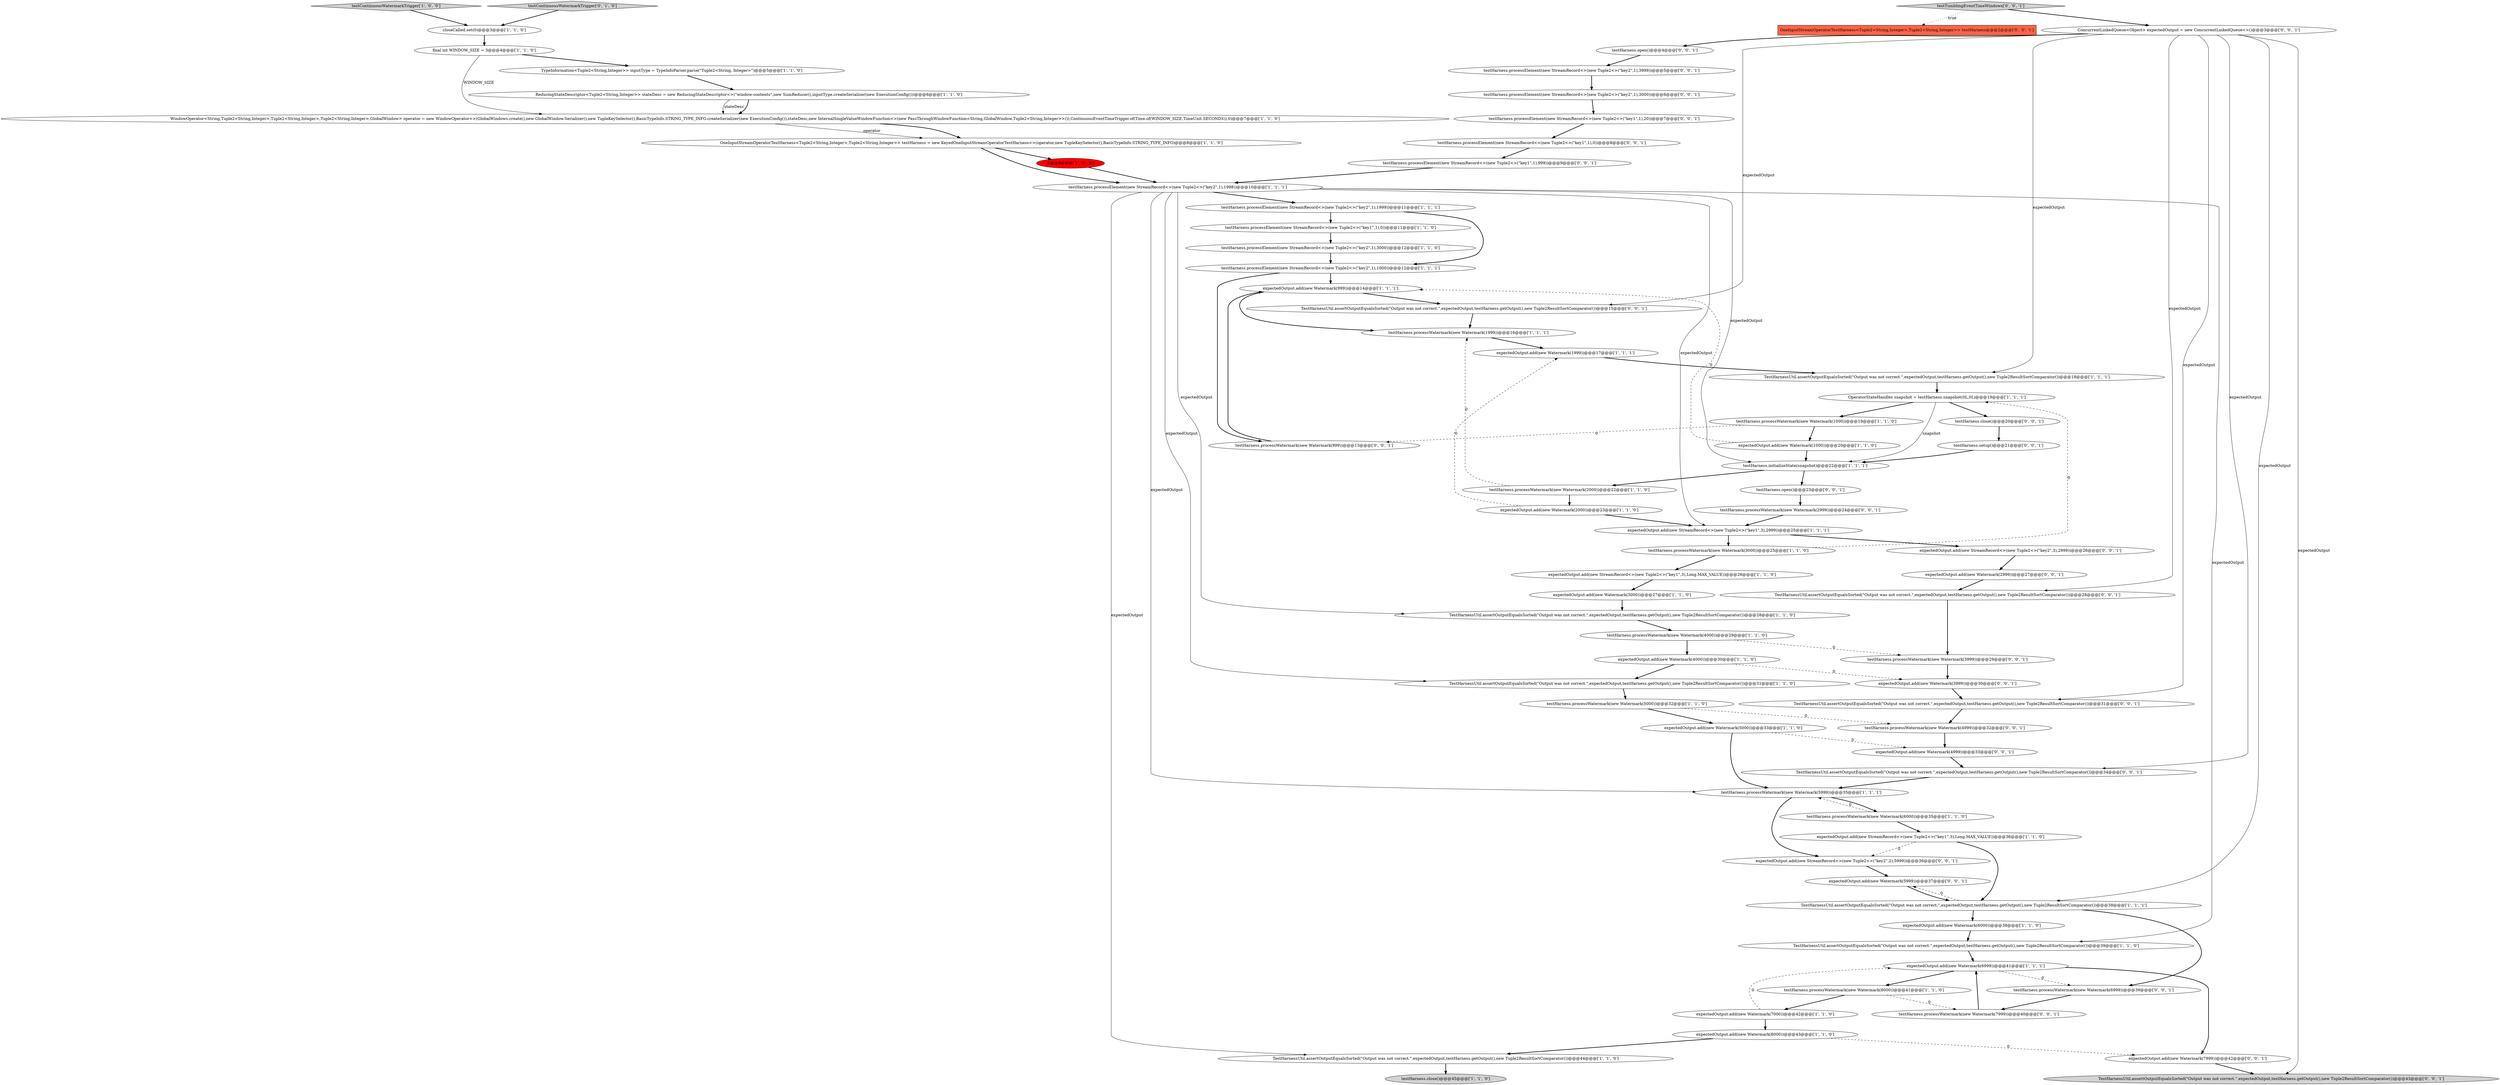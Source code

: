 digraph {
31 [style = filled, label = "expectedOutput.add(new Watermark(999))@@@14@@@['1', '1', '1']", fillcolor = white, shape = ellipse image = "AAA0AAABBB1BBB"];
65 [style = filled, label = "OneInputStreamOperatorTestHarness<Tuple2<String,Integer>,Tuple2<String,Integer>> testHarness@@@2@@@['0', '0', '1']", fillcolor = tomato, shape = box image = "AAA0AAABBB3BBB"];
13 [style = filled, label = "expectedOutput.add(new Watermark(1999))@@@17@@@['1', '1', '1']", fillcolor = white, shape = ellipse image = "AAA0AAABBB1BBB"];
47 [style = filled, label = "testHarness.processElement(new StreamRecord<>(new Tuple2<>(\"key1\",1),999))@@@9@@@['0', '0', '1']", fillcolor = white, shape = ellipse image = "AAA0AAABBB3BBB"];
68 [style = filled, label = "testHarness.processElement(new StreamRecord<>(new Tuple2<>(\"key2\",1),3999))@@@5@@@['0', '0', '1']", fillcolor = white, shape = ellipse image = "AAA0AAABBB3BBB"];
35 [style = filled, label = "expectedOutput.add(new Watermark(5000))@@@33@@@['1', '1', '0']", fillcolor = white, shape = ellipse image = "AAA0AAABBB1BBB"];
52 [style = filled, label = "TestHarnessUtil.assertOutputEqualsSorted(\"Output was not correct.\",expectedOutput,testHarness.getOutput(),new Tuple2ResultSortComparator())@@@31@@@['0', '0', '1']", fillcolor = white, shape = ellipse image = "AAA0AAABBB3BBB"];
0 [style = filled, label = "testHarness.processElement(new StreamRecord<>(new Tuple2<>(\"key2\",1),1000))@@@12@@@['1', '1', '1']", fillcolor = white, shape = ellipse image = "AAA0AAABBB1BBB"];
2 [style = filled, label = "expectedOutput.add(new Watermark(7000))@@@42@@@['1', '1', '0']", fillcolor = white, shape = ellipse image = "AAA0AAABBB1BBB"];
25 [style = filled, label = "TypeInformation<Tuple2<String,Integer>> inputType = TypeInfoParser.parse(\"Tuple2<String, Integer>\")@@@5@@@['1', '1', '0']", fillcolor = white, shape = ellipse image = "AAA0AAABBB1BBB"];
37 [style = filled, label = "ReducingStateDescriptor<Tuple2<String,Integer>> stateDesc = new ReducingStateDescriptor<>(\"window-contents\",new SumReducer(),inputType.createSerializer(new ExecutionConfig()))@@@6@@@['1', '1', '0']", fillcolor = white, shape = ellipse image = "AAA0AAABBB1BBB"];
40 [style = filled, label = "TestHarnessUtil.assertOutputEqualsSorted(\"Output was not correct.\",expectedOutput,testHarness.getOutput(),new Tuple2ResultSortComparator())@@@18@@@['1', '1', '1']", fillcolor = white, shape = ellipse image = "AAA0AAABBB1BBB"];
11 [style = filled, label = "testHarness.processWatermark(new Watermark(6000))@@@35@@@['1', '1', '0']", fillcolor = white, shape = ellipse image = "AAA0AAABBB1BBB"];
38 [style = filled, label = "testHarness.close()@@@45@@@['1', '1', '0']", fillcolor = lightgray, shape = ellipse image = "AAA0AAABBB1BBB"];
24 [style = filled, label = "expectedOutput.add(new Watermark(1000))@@@20@@@['1', '1', '0']", fillcolor = white, shape = ellipse image = "AAA0AAABBB1BBB"];
36 [style = filled, label = "expectedOutput.add(new Watermark(2000))@@@23@@@['1', '1', '0']", fillcolor = white, shape = ellipse image = "AAA0AAABBB1BBB"];
70 [style = filled, label = "testHarness.processElement(new StreamRecord<>(new Tuple2<>(\"key1\",1),0))@@@8@@@['0', '0', '1']", fillcolor = white, shape = ellipse image = "AAA0AAABBB3BBB"];
15 [style = filled, label = "testHarness.processWatermark(new Watermark(8000))@@@41@@@['1', '1', '0']", fillcolor = white, shape = ellipse image = "AAA0AAABBB1BBB"];
22 [style = filled, label = "expectedOutput.add(new Watermark(6000))@@@38@@@['1', '1', '0']", fillcolor = white, shape = ellipse image = "AAA0AAABBB1BBB"];
1 [style = filled, label = "expectedOutput.add(new Watermark(4000))@@@30@@@['1', '1', '0']", fillcolor = white, shape = ellipse image = "AAA0AAABBB1BBB"];
50 [style = filled, label = "TestHarnessUtil.assertOutputEqualsSorted(\"Output was not correct.\",expectedOutput,testHarness.getOutput(),new Tuple2ResultSortComparator())@@@28@@@['0', '0', '1']", fillcolor = white, shape = ellipse image = "AAA0AAABBB3BBB"];
73 [style = filled, label = "expectedOutput.add(new Watermark(7999))@@@42@@@['0', '0', '1']", fillcolor = white, shape = ellipse image = "AAA0AAABBB3BBB"];
28 [style = filled, label = "testHarness.processWatermark(new Watermark(4000))@@@29@@@['1', '1', '0']", fillcolor = white, shape = ellipse image = "AAA0AAABBB1BBB"];
18 [style = filled, label = "testHarness.processElement(new StreamRecord<>(new Tuple2<>(\"key1\",1),0))@@@11@@@['1', '1', '0']", fillcolor = white, shape = ellipse image = "AAA0AAABBB1BBB"];
53 [style = filled, label = "expectedOutput.add(new StreamRecord<>(new Tuple2<>(\"key2\",3),2999))@@@26@@@['0', '0', '1']", fillcolor = white, shape = ellipse image = "AAA0AAABBB3BBB"];
61 [style = filled, label = "TestHarnessUtil.assertOutputEqualsSorted(\"Output was not correct.\",expectedOutput,testHarness.getOutput(),new Tuple2ResultSortComparator())@@@15@@@['0', '0', '1']", fillcolor = white, shape = ellipse image = "AAA0AAABBB3BBB"];
19 [style = filled, label = "expectedOutput.add(new StreamRecord<>(new Tuple2<>(\"key1\",3),2999))@@@25@@@['1', '1', '1']", fillcolor = white, shape = ellipse image = "AAA0AAABBB1BBB"];
34 [style = filled, label = "expectedOutput.add(new Watermark(3000))@@@27@@@['1', '1', '0']", fillcolor = white, shape = ellipse image = "AAA0AAABBB1BBB"];
62 [style = filled, label = "testHarness.open()@@@23@@@['0', '0', '1']", fillcolor = white, shape = ellipse image = "AAA0AAABBB3BBB"];
54 [style = filled, label = "expectedOutput.add(new Watermark(4999))@@@33@@@['0', '0', '1']", fillcolor = white, shape = ellipse image = "AAA0AAABBB3BBB"];
60 [style = filled, label = "testHarness.open()@@@4@@@['0', '0', '1']", fillcolor = white, shape = ellipse image = "AAA0AAABBB3BBB"];
10 [style = filled, label = "OperatorStateHandles snapshot = testHarness.snapshot(0L,0L)@@@19@@@['1', '1', '1']", fillcolor = white, shape = ellipse image = "AAA0AAABBB1BBB"];
46 [style = filled, label = "testHarness.processWatermark(new Watermark(7999))@@@40@@@['0', '0', '1']", fillcolor = white, shape = ellipse image = "AAA0AAABBB3BBB"];
29 [style = filled, label = "testHarness.processWatermark(new Watermark(5000))@@@32@@@['1', '1', '0']", fillcolor = white, shape = ellipse image = "AAA0AAABBB1BBB"];
23 [style = filled, label = "testHarness.initializeState(snapshot)@@@22@@@['1', '1', '1']", fillcolor = white, shape = ellipse image = "AAA0AAABBB1BBB"];
30 [style = filled, label = "@@@9@@@['1', '0', '0']", fillcolor = red, shape = ellipse image = "AAA1AAABBB1BBB"];
33 [style = filled, label = "testHarness.processWatermark(new Watermark(2000))@@@22@@@['1', '1', '0']", fillcolor = white, shape = ellipse image = "AAA0AAABBB1BBB"];
4 [style = filled, label = "TestHarnessUtil.assertOutputEqualsSorted(\"Output was not correct.\",expectedOutput,testHarness.getOutput(),new Tuple2ResultSortComparator())@@@31@@@['1', '1', '0']", fillcolor = white, shape = ellipse image = "AAA0AAABBB1BBB"];
12 [style = filled, label = "closeCalled.set(0)@@@3@@@['1', '1', '0']", fillcolor = white, shape = ellipse image = "AAA0AAABBB1BBB"];
69 [style = filled, label = "testHarness.processWatermark(new Watermark(999))@@@13@@@['0', '0', '1']", fillcolor = white, shape = ellipse image = "AAA0AAABBB3BBB"];
55 [style = filled, label = "testHarness.setup()@@@21@@@['0', '0', '1']", fillcolor = white, shape = ellipse image = "AAA0AAABBB3BBB"];
71 [style = filled, label = "expectedOutput.add(new Watermark(5999))@@@37@@@['0', '0', '1']", fillcolor = white, shape = ellipse image = "AAA0AAABBB3BBB"];
32 [style = filled, label = "testHarness.processElement(new StreamRecord<>(new Tuple2<>(\"key2\",1),1998))@@@10@@@['1', '1', '1']", fillcolor = white, shape = ellipse image = "AAA0AAABBB1BBB"];
5 [style = filled, label = "testHarness.processWatermark(new Watermark(5999))@@@35@@@['1', '1', '1']", fillcolor = white, shape = ellipse image = "AAA0AAABBB1BBB"];
43 [style = filled, label = "final int WINDOW_SIZE = 3@@@4@@@['1', '1', '0']", fillcolor = white, shape = ellipse image = "AAA0AAABBB1BBB"];
48 [style = filled, label = "TestHarnessUtil.assertOutputEqualsSorted(\"Output was not correct.\",expectedOutput,testHarness.getOutput(),new Tuple2ResultSortComparator())@@@43@@@['0', '0', '1']", fillcolor = lightgray, shape = ellipse image = "AAA0AAABBB3BBB"];
57 [style = filled, label = "testHarness.processWatermark(new Watermark(2999))@@@24@@@['0', '0', '1']", fillcolor = white, shape = ellipse image = "AAA0AAABBB3BBB"];
72 [style = filled, label = "ConcurrentLinkedQueue<Object> expectedOutput = new ConcurrentLinkedQueue<>()@@@3@@@['0', '0', '1']", fillcolor = white, shape = ellipse image = "AAA0AAABBB3BBB"];
75 [style = filled, label = "testHarness.processElement(new StreamRecord<>(new Tuple2<>(\"key1\",1),20))@@@7@@@['0', '0', '1']", fillcolor = white, shape = ellipse image = "AAA0AAABBB3BBB"];
14 [style = filled, label = "expectedOutput.add(new Watermark(6999))@@@41@@@['1', '1', '1']", fillcolor = white, shape = ellipse image = "AAA0AAABBB1BBB"];
27 [style = filled, label = "testHarness.processElement(new StreamRecord<>(new Tuple2<>(\"key2\",1),1999))@@@11@@@['1', '1', '1']", fillcolor = white, shape = ellipse image = "AAA0AAABBB1BBB"];
9 [style = filled, label = "testContinuousWatermarkTrigger['1', '0', '0']", fillcolor = lightgray, shape = diamond image = "AAA0AAABBB1BBB"];
20 [style = filled, label = "expectedOutput.add(new StreamRecord<>(new Tuple2<>(\"key1\",3),Long.MAX_VALUE))@@@36@@@['1', '1', '0']", fillcolor = white, shape = ellipse image = "AAA0AAABBB1BBB"];
7 [style = filled, label = "OneInputStreamOperatorTestHarness<Tuple2<String,Integer>,Tuple2<String,Integer>> testHarness = new KeyedOneInputStreamOperatorTestHarness<>(operator,new TupleKeySelector(),BasicTypeInfo.STRING_TYPE_INFO)@@@8@@@['1', '1', '0']", fillcolor = white, shape = ellipse image = "AAA0AAABBB1BBB"];
39 [style = filled, label = "testHarness.processWatermark(new Watermark(1999))@@@16@@@['1', '1', '1']", fillcolor = white, shape = ellipse image = "AAA0AAABBB1BBB"];
8 [style = filled, label = "TestHarnessUtil.assertOutputEqualsSorted(\"Output was not correct.\",expectedOutput,testHarness.getOutput(),new Tuple2ResultSortComparator())@@@28@@@['1', '1', '0']", fillcolor = white, shape = ellipse image = "AAA0AAABBB1BBB"];
41 [style = filled, label = "expectedOutput.add(new Watermark(8000))@@@43@@@['1', '1', '0']", fillcolor = white, shape = ellipse image = "AAA0AAABBB1BBB"];
44 [style = filled, label = "TestHarnessUtil.assertOutputEqualsSorted(\"Output was not correct.\",expectedOutput,testHarness.getOutput(),new Tuple2ResultSortComparator())@@@44@@@['1', '1', '0']", fillcolor = white, shape = ellipse image = "AAA0AAABBB1BBB"];
51 [style = filled, label = "testHarness.processWatermark(new Watermark(6999))@@@39@@@['0', '0', '1']", fillcolor = white, shape = ellipse image = "AAA0AAABBB3BBB"];
59 [style = filled, label = "expectedOutput.add(new Watermark(3999))@@@30@@@['0', '0', '1']", fillcolor = white, shape = ellipse image = "AAA0AAABBB3BBB"];
56 [style = filled, label = "testHarness.processWatermark(new Watermark(4999))@@@32@@@['0', '0', '1']", fillcolor = white, shape = ellipse image = "AAA0AAABBB3BBB"];
45 [style = filled, label = "testContinuousWatermarkTrigger['0', '1', '0']", fillcolor = lightgray, shape = diamond image = "AAA0AAABBB2BBB"];
26 [style = filled, label = "testHarness.processElement(new StreamRecord<>(new Tuple2<>(\"key2\",1),3000))@@@12@@@['1', '1', '0']", fillcolor = white, shape = ellipse image = "AAA0AAABBB1BBB"];
66 [style = filled, label = "testTumblingEventTimeWindows['0', '0', '1']", fillcolor = lightgray, shape = diamond image = "AAA0AAABBB3BBB"];
49 [style = filled, label = "expectedOutput.add(new Watermark(2999))@@@27@@@['0', '0', '1']", fillcolor = white, shape = ellipse image = "AAA0AAABBB3BBB"];
16 [style = filled, label = "WindowOperator<String,Tuple2<String,Integer>,Tuple2<String,Integer>,Tuple2<String,Integer>,GlobalWindow> operator = new WindowOperator<>(GlobalWindows.create(),new GlobalWindow.Serializer(),new TupleKeySelector(),BasicTypeInfo.STRING_TYPE_INFO.createSerializer(new ExecutionConfig()),stateDesc,new InternalSingleValueWindowFunction<>(new PassThroughWindowFunction<String,GlobalWindow,Tuple2<String,Integer>>()),ContinuousEventTimeTrigger.of(Time.of(WINDOW_SIZE,TimeUnit.SECONDS)),0)@@@7@@@['1', '1', '0']", fillcolor = white, shape = ellipse image = "AAA0AAABBB1BBB"];
67 [style = filled, label = "expectedOutput.add(new StreamRecord<>(new Tuple2<>(\"key2\",2),5999))@@@36@@@['0', '0', '1']", fillcolor = white, shape = ellipse image = "AAA0AAABBB3BBB"];
17 [style = filled, label = "TestHarnessUtil.assertOutputEqualsSorted(\"Output was not correct.\",expectedOutput,testHarness.getOutput(),new Tuple2ResultSortComparator())@@@38@@@['1', '1', '1']", fillcolor = white, shape = ellipse image = "AAA0AAABBB1BBB"];
63 [style = filled, label = "testHarness.processWatermark(new Watermark(3999))@@@29@@@['0', '0', '1']", fillcolor = white, shape = ellipse image = "AAA0AAABBB3BBB"];
21 [style = filled, label = "testHarness.processWatermark(new Watermark(3000))@@@25@@@['1', '1', '0']", fillcolor = white, shape = ellipse image = "AAA0AAABBB1BBB"];
42 [style = filled, label = "TestHarnessUtil.assertOutputEqualsSorted(\"Output was not correct.\",expectedOutput,testHarness.getOutput(),new Tuple2ResultSortComparator())@@@39@@@['1', '1', '0']", fillcolor = white, shape = ellipse image = "AAA0AAABBB1BBB"];
74 [style = filled, label = "testHarness.processElement(new StreamRecord<>(new Tuple2<>(\"key2\",1),3000))@@@6@@@['0', '0', '1']", fillcolor = white, shape = ellipse image = "AAA0AAABBB3BBB"];
3 [style = filled, label = "testHarness.processWatermark(new Watermark(1000))@@@19@@@['1', '1', '0']", fillcolor = white, shape = ellipse image = "AAA0AAABBB1BBB"];
6 [style = filled, label = "expectedOutput.add(new StreamRecord<>(new Tuple2<>(\"key1\",3),Long.MAX_VALUE))@@@26@@@['1', '1', '0']", fillcolor = white, shape = ellipse image = "AAA0AAABBB1BBB"];
58 [style = filled, label = "testHarness.close()@@@20@@@['0', '0', '1']", fillcolor = white, shape = ellipse image = "AAA0AAABBB3BBB"];
64 [style = filled, label = "TestHarnessUtil.assertOutputEqualsSorted(\"Output was not correct.\",expectedOutput,testHarness.getOutput(),new Tuple2ResultSortComparator())@@@34@@@['0', '0', '1']", fillcolor = white, shape = ellipse image = "AAA0AAABBB3BBB"];
7->32 [style = bold, label=""];
7->30 [style = bold, label=""];
3->24 [style = bold, label=""];
32->23 [style = solid, label="expectedOutput"];
31->61 [style = bold, label=""];
16->7 [style = bold, label=""];
17->71 [style = dashed, label="0"];
11->5 [style = dashed, label="0"];
67->71 [style = bold, label=""];
56->54 [style = bold, label=""];
1->59 [style = dashed, label="0"];
23->33 [style = bold, label=""];
55->23 [style = bold, label=""];
2->14 [style = dashed, label="0"];
29->56 [style = dashed, label="0"];
68->74 [style = bold, label=""];
28->63 [style = dashed, label="0"];
60->68 [style = bold, label=""];
32->4 [style = solid, label="expectedOutput"];
50->63 [style = bold, label=""];
72->50 [style = solid, label="expectedOutput"];
23->62 [style = bold, label=""];
3->69 [style = dashed, label="0"];
16->7 [style = solid, label="operator"];
8->28 [style = bold, label=""];
1->4 [style = bold, label=""];
61->39 [style = bold, label=""];
10->23 [style = solid, label="snapshot"];
27->0 [style = bold, label=""];
32->8 [style = solid, label="expectedOutput"];
13->40 [style = bold, label=""];
34->8 [style = bold, label=""];
69->31 [style = bold, label=""];
44->38 [style = bold, label=""];
17->51 [style = bold, label=""];
35->5 [style = bold, label=""];
26->0 [style = bold, label=""];
25->37 [style = bold, label=""];
73->48 [style = bold, label=""];
33->36 [style = bold, label=""];
14->73 [style = bold, label=""];
46->14 [style = bold, label=""];
72->64 [style = solid, label="expectedOutput"];
14->15 [style = bold, label=""];
5->11 [style = bold, label=""];
29->35 [style = bold, label=""];
36->13 [style = dashed, label="0"];
35->54 [style = dashed, label="0"];
37->16 [style = bold, label=""];
0->31 [style = bold, label=""];
32->5 [style = solid, label="expectedOutput"];
22->42 [style = bold, label=""];
43->16 [style = solid, label="WINDOW_SIZE"];
74->75 [style = bold, label=""];
54->64 [style = bold, label=""];
2->41 [style = bold, label=""];
27->18 [style = bold, label=""];
72->17 [style = solid, label="expectedOutput"];
6->34 [style = bold, label=""];
63->59 [style = bold, label=""];
37->16 [style = solid, label="stateDesc"];
39->13 [style = bold, label=""];
33->39 [style = dashed, label="0"];
18->26 [style = bold, label=""];
57->19 [style = bold, label=""];
72->61 [style = solid, label="expectedOutput"];
30->32 [style = bold, label=""];
32->27 [style = bold, label=""];
4->29 [style = bold, label=""];
49->50 [style = bold, label=""];
41->73 [style = dashed, label="0"];
42->14 [style = bold, label=""];
32->44 [style = solid, label="expectedOutput"];
47->32 [style = bold, label=""];
19->53 [style = bold, label=""];
5->67 [style = bold, label=""];
70->47 [style = bold, label=""];
0->69 [style = bold, label=""];
31->39 [style = bold, label=""];
9->12 [style = bold, label=""];
12->43 [style = bold, label=""];
36->19 [style = bold, label=""];
72->40 [style = solid, label="expectedOutput"];
24->23 [style = bold, label=""];
19->21 [style = bold, label=""];
72->48 [style = solid, label="expectedOutput"];
40->10 [style = bold, label=""];
75->70 [style = bold, label=""];
11->20 [style = bold, label=""];
72->52 [style = solid, label="expectedOutput"];
15->2 [style = bold, label=""];
20->17 [style = bold, label=""];
71->17 [style = bold, label=""];
21->6 [style = bold, label=""];
59->52 [style = bold, label=""];
14->51 [style = dashed, label="0"];
10->3 [style = bold, label=""];
52->56 [style = bold, label=""];
28->1 [style = bold, label=""];
32->42 [style = solid, label="expectedOutput"];
58->55 [style = bold, label=""];
62->57 [style = bold, label=""];
17->22 [style = bold, label=""];
72->60 [style = bold, label=""];
51->46 [style = bold, label=""];
32->19 [style = solid, label="expectedOutput"];
21->10 [style = dashed, label="0"];
45->12 [style = bold, label=""];
53->49 [style = bold, label=""];
15->46 [style = dashed, label="0"];
24->31 [style = dashed, label="0"];
66->72 [style = bold, label=""];
66->65 [style = dotted, label="true"];
43->25 [style = bold, label=""];
41->44 [style = bold, label=""];
10->58 [style = bold, label=""];
20->67 [style = dashed, label="0"];
64->5 [style = bold, label=""];
}
